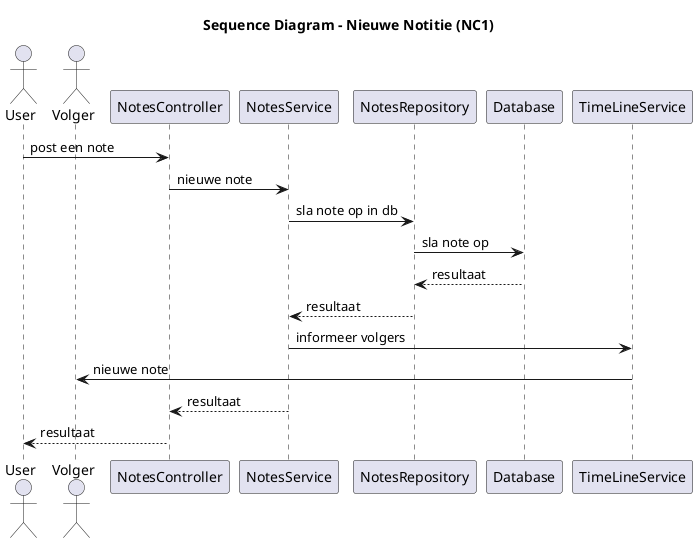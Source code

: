 @startuml

title Sequence Diagram - Nieuwe Notitie (NC1)

actor User
actor Volger

User -> NotesController: post een note
NotesController -> NotesService: nieuwe note
NotesService -> NotesRepository: sla note op in db
NotesRepository -> Database: sla note op
Database --> NotesRepository: resultaat
NotesRepository --> NotesService: resultaat
NotesService -> TimeLineService: informeer volgers
TimeLineService -> Volger: nieuwe note
NotesService --> NotesController: resultaat
NotesController --> User: resultaat

@enduml
